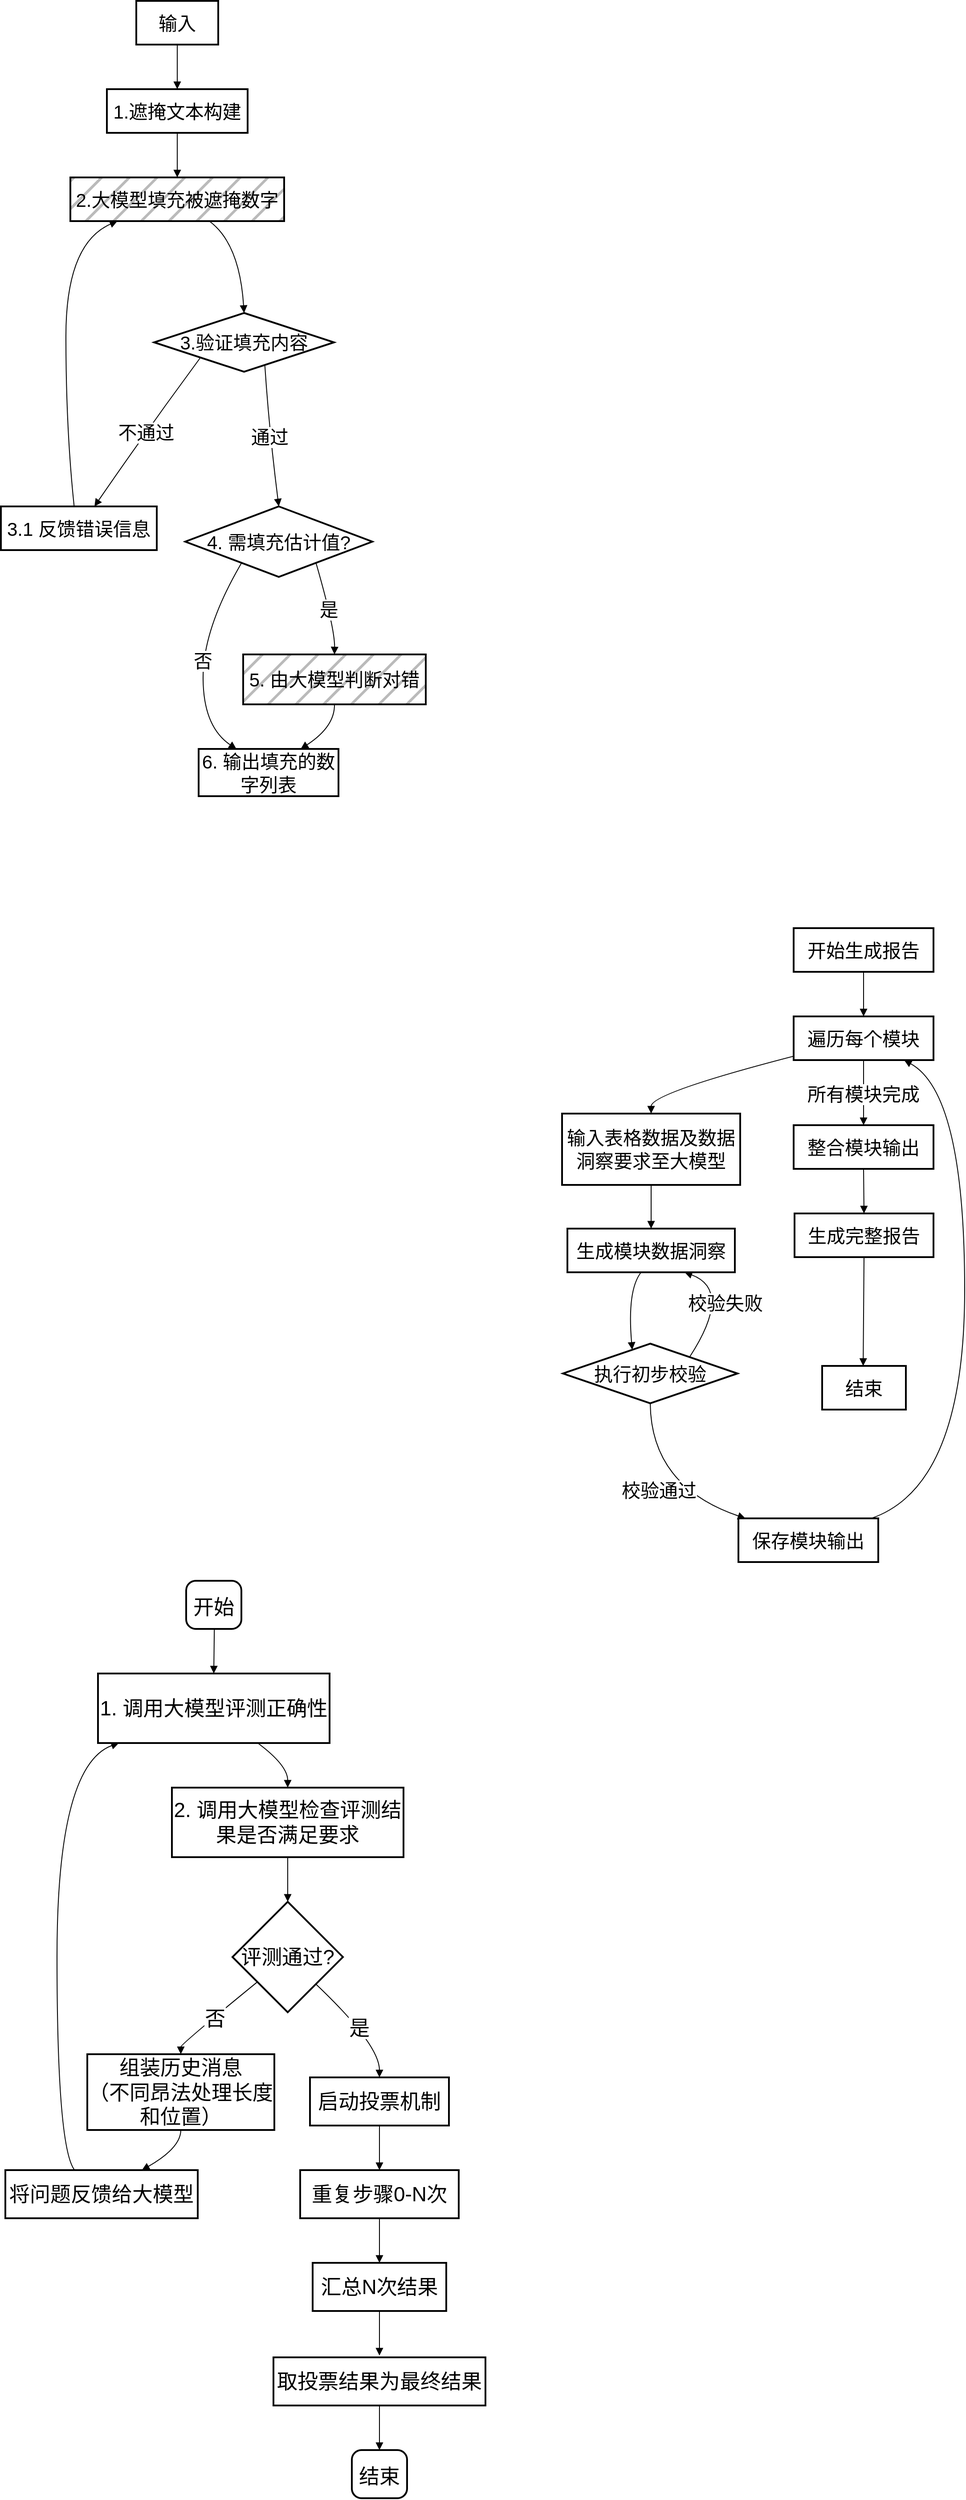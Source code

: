 <mxfile version="26.2.9">
  <diagram name="第 1 页" id="jcsu0ifiuYBYUi2_rB25">
    <mxGraphModel dx="2380" dy="1308" grid="0" gridSize="10" guides="1" tooltips="1" connect="1" arrows="1" fold="1" page="0" pageScale="1" pageWidth="827" pageHeight="1169" math="0" shadow="0">
      <root>
        <mxCell id="0" />
        <mxCell id="1" parent="0" />
        <mxCell id="IDqaXiTxqVLF_361lomE-16" value="输入" style="whiteSpace=wrap;strokeWidth=2;fontSize=21;" parent="1" vertex="1">
          <mxGeometry x="155" y="20" width="92" height="49" as="geometry" />
        </mxCell>
        <mxCell id="IDqaXiTxqVLF_361lomE-17" value="1.遮掩文本构建" style="whiteSpace=wrap;strokeWidth=2;fontSize=21;" parent="1" vertex="1">
          <mxGeometry x="122" y="119" width="158" height="49" as="geometry" />
        </mxCell>
        <mxCell id="IDqaXiTxqVLF_361lomE-18" value="2.大模型填充被遮掩数字" style="whiteSpace=wrap;strokeWidth=2;fontSize=21;fillStyle=hatch;fillColor=#BABABA;" parent="1" vertex="1">
          <mxGeometry x="81" y="218" width="240" height="49" as="geometry" />
        </mxCell>
        <mxCell id="IDqaXiTxqVLF_361lomE-19" value="3.验证填充内容" style="rhombus;strokeWidth=2;whiteSpace=wrap;fontSize=21;" parent="1" vertex="1">
          <mxGeometry x="175" y="370" width="202" height="66" as="geometry" />
        </mxCell>
        <mxCell id="IDqaXiTxqVLF_361lomE-20" value="3.1 反馈错误信息" style="whiteSpace=wrap;strokeWidth=2;fontSize=21;" parent="1" vertex="1">
          <mxGeometry x="3" y="587" width="175" height="49" as="geometry" />
        </mxCell>
        <mxCell id="IDqaXiTxqVLF_361lomE-21" value="4. 需填充估计值?" style="rhombus;strokeWidth=2;whiteSpace=wrap;fontSize=21;" parent="1" vertex="1">
          <mxGeometry x="210" y="587" width="210" height="79" as="geometry" />
        </mxCell>
        <mxCell id="IDqaXiTxqVLF_361lomE-22" value="5. 由大模型判断对错" style="whiteSpace=wrap;strokeWidth=2;fontSize=21;fillStyle=hatch;fillColor=#BABABA;" parent="1" vertex="1">
          <mxGeometry x="275" y="753" width="205" height="56" as="geometry" />
        </mxCell>
        <mxCell id="IDqaXiTxqVLF_361lomE-23" value="6. 输出填充的数字列表" style="whiteSpace=wrap;strokeWidth=2;fontSize=21;" parent="1" vertex="1">
          <mxGeometry x="225" y="859" width="157" height="53" as="geometry" />
        </mxCell>
        <mxCell id="IDqaXiTxqVLF_361lomE-25" value="" style="curved=1;startArrow=none;endArrow=block;exitX=0.5;exitY=1;entryX=0.5;entryY=0;rounded=0;fontSize=21;" parent="1" source="IDqaXiTxqVLF_361lomE-16" target="IDqaXiTxqVLF_361lomE-17" edge="1">
          <mxGeometry relative="1" as="geometry">
            <Array as="points" />
          </mxGeometry>
        </mxCell>
        <mxCell id="IDqaXiTxqVLF_361lomE-26" value="" style="curved=1;startArrow=none;endArrow=block;exitX=0.5;exitY=1;entryX=0.5;entryY=0;rounded=0;fontSize=21;" parent="1" source="IDqaXiTxqVLF_361lomE-17" target="IDqaXiTxqVLF_361lomE-18" edge="1">
          <mxGeometry relative="1" as="geometry">
            <Array as="points" />
          </mxGeometry>
        </mxCell>
        <mxCell id="IDqaXiTxqVLF_361lomE-27" value="" style="curved=1;startArrow=none;endArrow=block;exitX=0.65;exitY=1;entryX=0.5;entryY=0;rounded=0;fontSize=21;" parent="1" source="IDqaXiTxqVLF_361lomE-18" target="IDqaXiTxqVLF_361lomE-19" edge="1">
          <mxGeometry relative="1" as="geometry">
            <Array as="points">
              <mxPoint x="271" y="292" />
            </Array>
          </mxGeometry>
        </mxCell>
        <mxCell id="IDqaXiTxqVLF_361lomE-28" value="不通过" style="curved=1;startArrow=none;endArrow=block;exitX=0.03;exitY=1;entryX=0.6;entryY=0;rounded=0;fontSize=21;" parent="1" source="IDqaXiTxqVLF_361lomE-19" target="IDqaXiTxqVLF_361lomE-20" edge="1">
          <mxGeometry relative="1" as="geometry">
            <Array as="points">
              <mxPoint x="168" y="500" />
            </Array>
          </mxGeometry>
        </mxCell>
        <mxCell id="IDqaXiTxqVLF_361lomE-29" value="" style="curved=1;startArrow=none;endArrow=block;exitX=0.47;exitY=0;entryX=0.22;entryY=1;rounded=0;fontSize=21;" parent="1" source="IDqaXiTxqVLF_361lomE-20" target="IDqaXiTxqVLF_361lomE-18" edge="1">
          <mxGeometry relative="1" as="geometry">
            <Array as="points">
              <mxPoint x="76" y="500" />
              <mxPoint x="76" y="292" />
            </Array>
          </mxGeometry>
        </mxCell>
        <mxCell id="IDqaXiTxqVLF_361lomE-30" value="通过" style="curved=1;startArrow=none;endArrow=block;exitX=0.65;exitY=1;entryX=0.5;entryY=0;rounded=0;fontSize=21;" parent="1" source="IDqaXiTxqVLF_361lomE-19" target="IDqaXiTxqVLF_361lomE-21" edge="1">
          <mxGeometry relative="1" as="geometry">
            <Array as="points">
              <mxPoint x="304" y="500" />
            </Array>
          </mxGeometry>
        </mxCell>
        <mxCell id="IDqaXiTxqVLF_361lomE-31" value="是" style="curved=1;startArrow=none;endArrow=block;exitX=0.83;exitY=1;entryX=0.5;entryY=0;rounded=0;fontSize=21;" parent="1" source="IDqaXiTxqVLF_361lomE-21" target="IDqaXiTxqVLF_361lomE-22" edge="1">
          <mxGeometry relative="1" as="geometry">
            <Array as="points">
              <mxPoint x="378" y="724" />
            </Array>
          </mxGeometry>
        </mxCell>
        <mxCell id="IDqaXiTxqVLF_361lomE-32" value="" style="curved=1;startArrow=none;endArrow=block;exitX=0.5;exitY=1;entryX=0.73;entryY=0;rounded=0;fontSize=21;" parent="1" source="IDqaXiTxqVLF_361lomE-22" target="IDqaXiTxqVLF_361lomE-23" edge="1">
          <mxGeometry relative="1" as="geometry">
            <Array as="points">
              <mxPoint x="378" y="834" />
            </Array>
          </mxGeometry>
        </mxCell>
        <mxCell id="IDqaXiTxqVLF_361lomE-33" value="否" style="curved=1;startArrow=none;endArrow=block;exitX=0.17;exitY=1;entryX=0.27;entryY=0;rounded=0;fontSize=21;" parent="1" source="IDqaXiTxqVLF_361lomE-21" target="IDqaXiTxqVLF_361lomE-23" edge="1">
          <mxGeometry relative="1" as="geometry">
            <Array as="points">
              <mxPoint x="230" y="724" />
              <mxPoint x="230" y="834" />
            </Array>
          </mxGeometry>
        </mxCell>
        <mxCell id="IDqaXiTxqVLF_361lomE-35" value="开始生成报告" style="whiteSpace=wrap;strokeWidth=2;fontSize=21;" parent="1" vertex="1">
          <mxGeometry x="893" y="1060" width="157" height="49" as="geometry" />
        </mxCell>
        <mxCell id="IDqaXiTxqVLF_361lomE-36" value="遍历每个模块" style="whiteSpace=wrap;strokeWidth=2;fontSize=21;" parent="1" vertex="1">
          <mxGeometry x="893" y="1159" width="157" height="49" as="geometry" />
        </mxCell>
        <mxCell id="IDqaXiTxqVLF_361lomE-37" value="输入表格数据及数据洞察要求至大模型" style="whiteSpace=wrap;strokeWidth=2;fontSize=21;" parent="1" vertex="1">
          <mxGeometry x="633" y="1268" width="200" height="80" as="geometry" />
        </mxCell>
        <mxCell id="IDqaXiTxqVLF_361lomE-38" value="生成模块数据洞察" style="whiteSpace=wrap;strokeWidth=2;fontSize=21;" parent="1" vertex="1">
          <mxGeometry x="639" y="1397" width="188" height="49" as="geometry" />
        </mxCell>
        <mxCell id="IDqaXiTxqVLF_361lomE-39" value="执行初步校验" style="rhombus;strokeWidth=2;whiteSpace=wrap;fontSize=21;" parent="1" vertex="1">
          <mxGeometry x="634" y="1526" width="196" height="67" as="geometry" />
        </mxCell>
        <mxCell id="IDqaXiTxqVLF_361lomE-40" value="保存模块输出" style="whiteSpace=wrap;strokeWidth=2;fontSize=21;" parent="1" vertex="1">
          <mxGeometry x="831" y="1722" width="157" height="49" as="geometry" />
        </mxCell>
        <mxCell id="IDqaXiTxqVLF_361lomE-41" value="整合模块输出" style="whiteSpace=wrap;strokeWidth=2;fontSize=21;" parent="1" vertex="1">
          <mxGeometry x="893" y="1281" width="157" height="49" as="geometry" />
        </mxCell>
        <mxCell id="IDqaXiTxqVLF_361lomE-42" value="生成完整报告" style="whiteSpace=wrap;strokeWidth=2;fontSize=21;" parent="1" vertex="1">
          <mxGeometry x="894" y="1380" width="156" height="49" as="geometry" />
        </mxCell>
        <mxCell id="IDqaXiTxqVLF_361lomE-43" value="结束" style="whiteSpace=wrap;strokeWidth=2;fontSize=21;" parent="1" vertex="1">
          <mxGeometry x="925" y="1551" width="94" height="49" as="geometry" />
        </mxCell>
        <mxCell id="IDqaXiTxqVLF_361lomE-44" value="" style="curved=1;startArrow=none;endArrow=block;exitX=0.5;exitY=1;entryX=0.5;entryY=0;rounded=0;fontSize=21;" parent="1" source="IDqaXiTxqVLF_361lomE-35" target="IDqaXiTxqVLF_361lomE-36" edge="1">
          <mxGeometry relative="1" as="geometry">
            <Array as="points" />
          </mxGeometry>
        </mxCell>
        <mxCell id="IDqaXiTxqVLF_361lomE-45" value="" style="curved=1;startArrow=none;endArrow=block;exitX=0;exitY=0.91;entryX=0.5;entryY=0;rounded=0;fontSize=21;" parent="1" source="IDqaXiTxqVLF_361lomE-36" target="IDqaXiTxqVLF_361lomE-37" edge="1">
          <mxGeometry relative="1" as="geometry">
            <Array as="points">
              <mxPoint x="733" y="1245" />
            </Array>
          </mxGeometry>
        </mxCell>
        <mxCell id="IDqaXiTxqVLF_361lomE-46" value="" style="curved=1;startArrow=none;endArrow=block;exitX=0.5;exitY=1;entryX=0.5;entryY=0;rounded=0;fontSize=21;" parent="1" source="IDqaXiTxqVLF_361lomE-37" target="IDqaXiTxqVLF_361lomE-38" edge="1">
          <mxGeometry relative="1" as="geometry">
            <Array as="points" />
          </mxGeometry>
        </mxCell>
        <mxCell id="IDqaXiTxqVLF_361lomE-47" value="" style="curved=1;startArrow=none;endArrow=block;exitX=0.44;exitY=1;entryX=0.37;entryY=0;rounded=0;fontSize=21;" parent="1" source="IDqaXiTxqVLF_361lomE-38" target="IDqaXiTxqVLF_361lomE-39" edge="1">
          <mxGeometry relative="1" as="geometry">
            <Array as="points">
              <mxPoint x="706" y="1466" />
            </Array>
          </mxGeometry>
        </mxCell>
        <mxCell id="IDqaXiTxqVLF_361lomE-48" value="校验失败" style="curved=1;startArrow=none;endArrow=block;exitX=0.91;exitY=0;entryX=0.7;entryY=1;rounded=0;fontSize=21;" parent="1" source="IDqaXiTxqVLF_361lomE-39" target="IDqaXiTxqVLF_361lomE-38" edge="1">
          <mxGeometry relative="1" as="geometry">
            <Array as="points">
              <mxPoint x="825" y="1466" />
            </Array>
          </mxGeometry>
        </mxCell>
        <mxCell id="IDqaXiTxqVLF_361lomE-49" value="校验通过" style="curved=1;startArrow=none;endArrow=block;exitX=0.5;exitY=1;entryX=0.05;entryY=0;rounded=0;fontSize=21;" parent="1" source="IDqaXiTxqVLF_361lomE-39" target="IDqaXiTxqVLF_361lomE-40" edge="1">
          <mxGeometry relative="1" as="geometry">
            <Array as="points">
              <mxPoint x="733" y="1686" />
            </Array>
          </mxGeometry>
        </mxCell>
        <mxCell id="IDqaXiTxqVLF_361lomE-50" value="" style="curved=1;startArrow=none;endArrow=block;exitX=0.95;exitY=0;entryX=0.79;entryY=1;rounded=0;fontSize=21;" parent="1" source="IDqaXiTxqVLF_361lomE-40" target="IDqaXiTxqVLF_361lomE-36" edge="1">
          <mxGeometry relative="1" as="geometry">
            <Array as="points">
              <mxPoint x="1085" y="1686" />
              <mxPoint x="1085" y="1245" />
            </Array>
          </mxGeometry>
        </mxCell>
        <mxCell id="IDqaXiTxqVLF_361lomE-51" value="所有模块完成" style="curved=1;startArrow=none;endArrow=block;exitX=0.5;exitY=1;entryX=0.5;entryY=0;rounded=0;fontSize=21;" parent="1" source="IDqaXiTxqVLF_361lomE-36" target="IDqaXiTxqVLF_361lomE-41" edge="1">
          <mxGeometry relative="1" as="geometry">
            <Array as="points" />
          </mxGeometry>
        </mxCell>
        <mxCell id="IDqaXiTxqVLF_361lomE-52" value="" style="curved=1;startArrow=none;endArrow=block;exitX=0.5;exitY=1;entryX=0.5;entryY=0;rounded=0;fontSize=21;" parent="1" source="IDqaXiTxqVLF_361lomE-41" target="IDqaXiTxqVLF_361lomE-42" edge="1">
          <mxGeometry relative="1" as="geometry">
            <Array as="points" />
          </mxGeometry>
        </mxCell>
        <mxCell id="IDqaXiTxqVLF_361lomE-53" value="" style="curved=1;startArrow=none;endArrow=block;exitX=0.5;exitY=1;entryX=0.49;entryY=0;rounded=0;fontSize=21;" parent="1" source="IDqaXiTxqVLF_361lomE-42" target="IDqaXiTxqVLF_361lomE-43" edge="1">
          <mxGeometry relative="1" as="geometry">
            <Array as="points" />
          </mxGeometry>
        </mxCell>
        <mxCell id="RPZTGEcz5FUfWzpaEWH6-19" value="开始" style="rounded=1;arcSize=20;strokeWidth=2;fontSize=23;" vertex="1" parent="1">
          <mxGeometry x="211" y="1792" width="62" height="54" as="geometry" />
        </mxCell>
        <mxCell id="RPZTGEcz5FUfWzpaEWH6-20" value="1. 调用大模型评测正确性" style="whiteSpace=wrap;strokeWidth=2;fontSize=23;" vertex="1" parent="1">
          <mxGeometry x="112" y="1896" width="260" height="78" as="geometry" />
        </mxCell>
        <mxCell id="RPZTGEcz5FUfWzpaEWH6-21" value="2. 调用大模型检查评测结果是否满足要求" style="whiteSpace=wrap;strokeWidth=2;fontSize=23;" vertex="1" parent="1">
          <mxGeometry x="195" y="2024" width="260" height="78" as="geometry" />
        </mxCell>
        <mxCell id="RPZTGEcz5FUfWzpaEWH6-22" value="评测通过?" style="rhombus;strokeWidth=2;whiteSpace=wrap;fontSize=23;" vertex="1" parent="1">
          <mxGeometry x="263" y="2152" width="124" height="124" as="geometry" />
        </mxCell>
        <mxCell id="RPZTGEcz5FUfWzpaEWH6-23" value="组装历史消息&#xa;（不同昂法处理长度和位置）" style="whiteSpace=wrap;strokeWidth=2;fontSize=23;" vertex="1" parent="1">
          <mxGeometry x="100" y="2323" width="210" height="85" as="geometry" />
        </mxCell>
        <mxCell id="RPZTGEcz5FUfWzpaEWH6-24" value="将问题反馈给大模型" style="whiteSpace=wrap;strokeWidth=2;fontSize=23;" vertex="1" parent="1">
          <mxGeometry x="8" y="2453" width="216" height="54" as="geometry" />
        </mxCell>
        <mxCell id="RPZTGEcz5FUfWzpaEWH6-25" value="启动投票机制" style="whiteSpace=wrap;strokeWidth=2;fontSize=23;" vertex="1" parent="1">
          <mxGeometry x="350" y="2349" width="156" height="54" as="geometry" />
        </mxCell>
        <mxCell id="RPZTGEcz5FUfWzpaEWH6-26" value="重复步骤0-N次" style="whiteSpace=wrap;strokeWidth=2;fontSize=23;" vertex="1" parent="1">
          <mxGeometry x="339" y="2453" width="178" height="54" as="geometry" />
        </mxCell>
        <mxCell id="RPZTGEcz5FUfWzpaEWH6-27" value="汇总N次结果" style="whiteSpace=wrap;strokeWidth=2;fontSize=23;" vertex="1" parent="1">
          <mxGeometry x="353" y="2557" width="150" height="54" as="geometry" />
        </mxCell>
        <mxCell id="RPZTGEcz5FUfWzpaEWH6-29" value="取投票结果为最终结果" style="whiteSpace=wrap;strokeWidth=2;fontSize=23;" vertex="1" parent="1">
          <mxGeometry x="309" y="2663" width="238" height="54" as="geometry" />
        </mxCell>
        <mxCell id="RPZTGEcz5FUfWzpaEWH6-30" value="结束" style="rounded=1;arcSize=20;strokeWidth=2;fontSize=23;" vertex="1" parent="1">
          <mxGeometry x="397" y="2767" width="62" height="54" as="geometry" />
        </mxCell>
        <mxCell id="RPZTGEcz5FUfWzpaEWH6-31" value="" style="curved=1;startArrow=none;endArrow=block;exitX=0.51;exitY=1;entryX=0.5;entryY=0;rounded=0;fontSize=23;" edge="1" parent="1" source="RPZTGEcz5FUfWzpaEWH6-19" target="RPZTGEcz5FUfWzpaEWH6-20">
          <mxGeometry relative="1" as="geometry">
            <Array as="points" />
          </mxGeometry>
        </mxCell>
        <mxCell id="RPZTGEcz5FUfWzpaEWH6-32" value="" style="curved=1;startArrow=none;endArrow=block;exitX=0.69;exitY=1;entryX=0.5;entryY=0;rounded=0;fontSize=23;" edge="1" parent="1" source="RPZTGEcz5FUfWzpaEWH6-20" target="RPZTGEcz5FUfWzpaEWH6-21">
          <mxGeometry relative="1" as="geometry">
            <Array as="points">
              <mxPoint x="325" y="1999" />
            </Array>
          </mxGeometry>
        </mxCell>
        <mxCell id="RPZTGEcz5FUfWzpaEWH6-33" value="" style="curved=1;startArrow=none;endArrow=block;exitX=0.5;exitY=1;entryX=0.5;entryY=0;rounded=0;fontSize=23;" edge="1" parent="1" source="RPZTGEcz5FUfWzpaEWH6-21" target="RPZTGEcz5FUfWzpaEWH6-22">
          <mxGeometry relative="1" as="geometry">
            <Array as="points" />
          </mxGeometry>
        </mxCell>
        <mxCell id="RPZTGEcz5FUfWzpaEWH6-34" value="否" style="curved=1;startArrow=none;endArrow=block;exitX=0;exitY=0.91;entryX=0.5;entryY=0;rounded=0;fontSize=23;" edge="1" parent="1" source="RPZTGEcz5FUfWzpaEWH6-22" target="RPZTGEcz5FUfWzpaEWH6-23">
          <mxGeometry relative="1" as="geometry">
            <Array as="points">
              <mxPoint x="205" y="2312" />
            </Array>
          </mxGeometry>
        </mxCell>
        <mxCell id="RPZTGEcz5FUfWzpaEWH6-35" value="" style="curved=1;startArrow=none;endArrow=block;exitX=0.5;exitY=1;entryX=0.71;entryY=0;rounded=0;fontSize=23;" edge="1" parent="1" source="RPZTGEcz5FUfWzpaEWH6-23" target="RPZTGEcz5FUfWzpaEWH6-24">
          <mxGeometry relative="1" as="geometry">
            <Array as="points">
              <mxPoint x="205" y="2428" />
            </Array>
          </mxGeometry>
        </mxCell>
        <mxCell id="RPZTGEcz5FUfWzpaEWH6-36" value="" style="curved=1;startArrow=none;endArrow=block;exitX=0.36;exitY=0;entryX=0.09;entryY=1;rounded=0;fontSize=23;" edge="1" parent="1" source="RPZTGEcz5FUfWzpaEWH6-24" target="RPZTGEcz5FUfWzpaEWH6-20">
          <mxGeometry relative="1" as="geometry">
            <Array as="points">
              <mxPoint x="66" y="2428" />
              <mxPoint x="66" y="1999" />
            </Array>
          </mxGeometry>
        </mxCell>
        <mxCell id="RPZTGEcz5FUfWzpaEWH6-37" value="是" style="curved=1;startArrow=none;endArrow=block;exitX=1;exitY=0.98;entryX=0.5;entryY=0;rounded=0;fontSize=23;" edge="1" parent="1" source="RPZTGEcz5FUfWzpaEWH6-22" target="RPZTGEcz5FUfWzpaEWH6-25">
          <mxGeometry relative="1" as="geometry">
            <Array as="points">
              <mxPoint x="428" y="2312" />
            </Array>
          </mxGeometry>
        </mxCell>
        <mxCell id="RPZTGEcz5FUfWzpaEWH6-38" value="" style="curved=1;startArrow=none;endArrow=block;exitX=0.5;exitY=1;entryX=0.5;entryY=0;rounded=0;fontSize=23;" edge="1" parent="1" source="RPZTGEcz5FUfWzpaEWH6-25" target="RPZTGEcz5FUfWzpaEWH6-26">
          <mxGeometry relative="1" as="geometry">
            <Array as="points" />
          </mxGeometry>
        </mxCell>
        <mxCell id="RPZTGEcz5FUfWzpaEWH6-39" value="" style="curved=1;startArrow=none;endArrow=block;exitX=0.5;exitY=1;entryX=0.5;entryY=0;rounded=0;fontSize=23;" edge="1" parent="1" source="RPZTGEcz5FUfWzpaEWH6-26" target="RPZTGEcz5FUfWzpaEWH6-27">
          <mxGeometry relative="1" as="geometry">
            <Array as="points" />
          </mxGeometry>
        </mxCell>
        <mxCell id="RPZTGEcz5FUfWzpaEWH6-40" value="" style="curved=1;startArrow=none;endArrow=block;exitX=0.5;exitY=1;entryX=0.5;entryY=0;rounded=0;fontSize=23;" edge="1" parent="1" source="RPZTGEcz5FUfWzpaEWH6-27">
          <mxGeometry relative="1" as="geometry">
            <Array as="points" />
            <mxPoint x="428" y="2661.0" as="targetPoint" />
          </mxGeometry>
        </mxCell>
        <mxCell id="RPZTGEcz5FUfWzpaEWH6-42" value="" style="curved=1;startArrow=none;endArrow=block;exitX=0.5;exitY=1;entryX=0.5;entryY=0;rounded=0;fontSize=23;" edge="1" parent="1" source="RPZTGEcz5FUfWzpaEWH6-29" target="RPZTGEcz5FUfWzpaEWH6-30">
          <mxGeometry relative="1" as="geometry">
            <Array as="points" />
          </mxGeometry>
        </mxCell>
      </root>
    </mxGraphModel>
  </diagram>
</mxfile>
